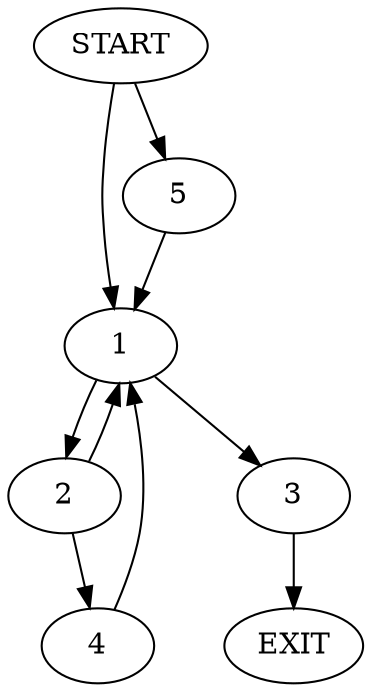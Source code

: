 digraph {
0 [label="START"]
6 [label="EXIT"]
0 -> 1
1 -> 2
1 -> 3
2 -> 1
2 -> 4
3 -> 6
4 -> 1
0 -> 5
5 -> 1
}
